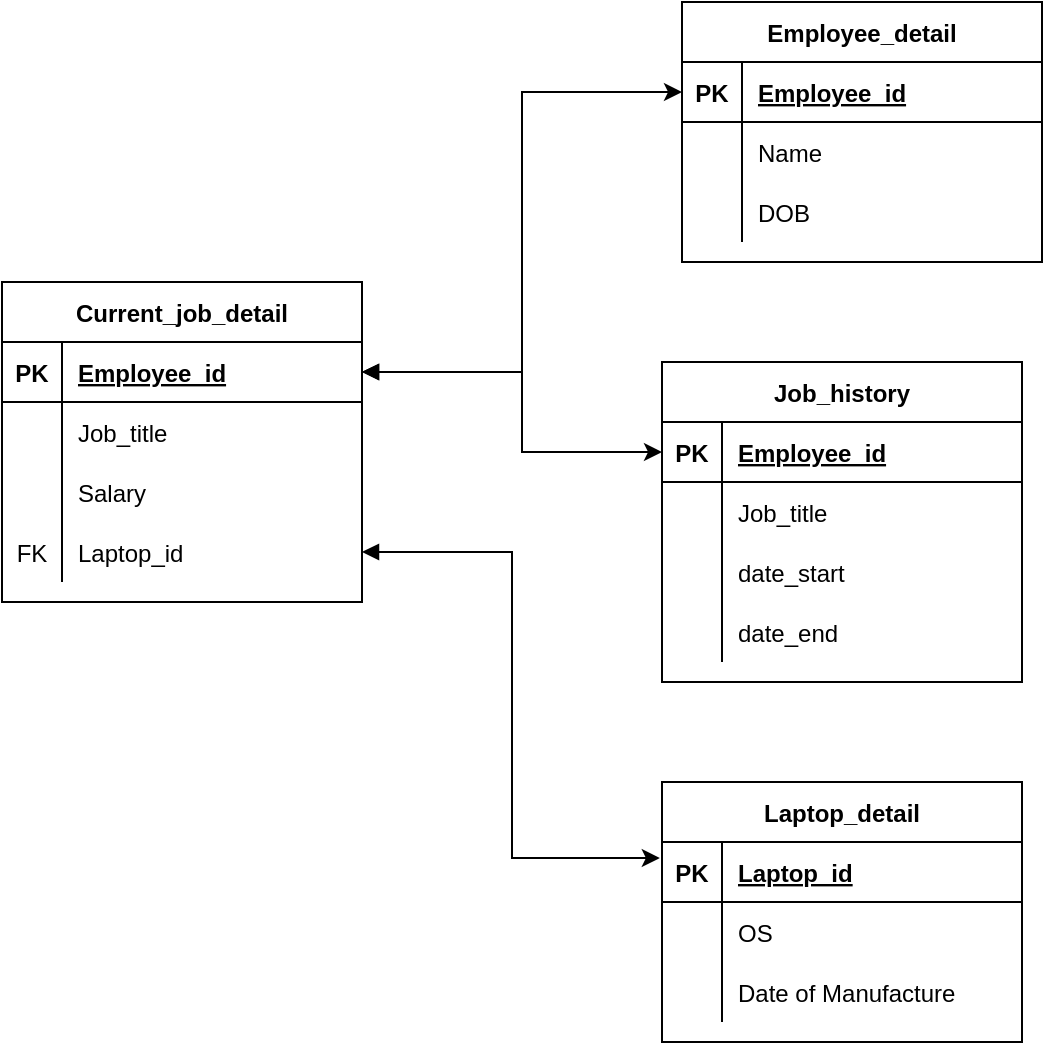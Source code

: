 <mxfile version="16.0.3" type="github"><diagram id="QopUOR_ASiQ9I0S2Pn3k" name="Page-1"><mxGraphModel dx="868" dy="450" grid="1" gridSize="10" guides="1" tooltips="1" connect="1" arrows="1" fold="1" page="1" pageScale="1" pageWidth="827" pageHeight="1169" math="0" shadow="0"><root><mxCell id="0"/><mxCell id="1" parent="0"/><mxCell id="IK2gxHKGpdUX6X_NOB4j-1" value="Employee_detail" style="shape=table;startSize=30;container=1;collapsible=1;childLayout=tableLayout;fixedRows=1;rowLines=0;fontStyle=1;align=center;resizeLast=1;" parent="1" vertex="1"><mxGeometry x="390" y="320" width="180" height="130" as="geometry"/></mxCell><mxCell id="IK2gxHKGpdUX6X_NOB4j-2" value="" style="shape=partialRectangle;collapsible=0;dropTarget=0;pointerEvents=0;fillColor=none;top=0;left=0;bottom=1;right=0;points=[[0,0.5],[1,0.5]];portConstraint=eastwest;" parent="IK2gxHKGpdUX6X_NOB4j-1" vertex="1"><mxGeometry y="30" width="180" height="30" as="geometry"/></mxCell><mxCell id="IK2gxHKGpdUX6X_NOB4j-3" value="PK" style="shape=partialRectangle;connectable=0;fillColor=none;top=0;left=0;bottom=0;right=0;fontStyle=1;overflow=hidden;" parent="IK2gxHKGpdUX6X_NOB4j-2" vertex="1"><mxGeometry width="30" height="30" as="geometry"><mxRectangle width="30" height="30" as="alternateBounds"/></mxGeometry></mxCell><mxCell id="IK2gxHKGpdUX6X_NOB4j-4" value="Employee_id" style="shape=partialRectangle;connectable=0;fillColor=none;top=0;left=0;bottom=0;right=0;align=left;spacingLeft=6;fontStyle=5;overflow=hidden;" parent="IK2gxHKGpdUX6X_NOB4j-2" vertex="1"><mxGeometry x="30" width="150" height="30" as="geometry"><mxRectangle width="150" height="30" as="alternateBounds"/></mxGeometry></mxCell><mxCell id="IK2gxHKGpdUX6X_NOB4j-5" value="" style="shape=partialRectangle;collapsible=0;dropTarget=0;pointerEvents=0;fillColor=none;top=0;left=0;bottom=0;right=0;points=[[0,0.5],[1,0.5]];portConstraint=eastwest;" parent="IK2gxHKGpdUX6X_NOB4j-1" vertex="1"><mxGeometry y="60" width="180" height="30" as="geometry"/></mxCell><mxCell id="IK2gxHKGpdUX6X_NOB4j-6" value="" style="shape=partialRectangle;connectable=0;fillColor=none;top=0;left=0;bottom=0;right=0;editable=1;overflow=hidden;" parent="IK2gxHKGpdUX6X_NOB4j-5" vertex="1"><mxGeometry width="30" height="30" as="geometry"><mxRectangle width="30" height="30" as="alternateBounds"/></mxGeometry></mxCell><mxCell id="IK2gxHKGpdUX6X_NOB4j-7" value="Name" style="shape=partialRectangle;connectable=0;fillColor=none;top=0;left=0;bottom=0;right=0;align=left;spacingLeft=6;overflow=hidden;" parent="IK2gxHKGpdUX6X_NOB4j-5" vertex="1"><mxGeometry x="30" width="150" height="30" as="geometry"><mxRectangle width="150" height="30" as="alternateBounds"/></mxGeometry></mxCell><mxCell id="IK2gxHKGpdUX6X_NOB4j-8" value="" style="shape=partialRectangle;collapsible=0;dropTarget=0;pointerEvents=0;fillColor=none;top=0;left=0;bottom=0;right=0;points=[[0,0.5],[1,0.5]];portConstraint=eastwest;" parent="IK2gxHKGpdUX6X_NOB4j-1" vertex="1"><mxGeometry y="90" width="180" height="30" as="geometry"/></mxCell><mxCell id="IK2gxHKGpdUX6X_NOB4j-9" value="" style="shape=partialRectangle;connectable=0;fillColor=none;top=0;left=0;bottom=0;right=0;editable=1;overflow=hidden;" parent="IK2gxHKGpdUX6X_NOB4j-8" vertex="1"><mxGeometry width="30" height="30" as="geometry"><mxRectangle width="30" height="30" as="alternateBounds"/></mxGeometry></mxCell><mxCell id="IK2gxHKGpdUX6X_NOB4j-10" value="DOB" style="shape=partialRectangle;connectable=0;fillColor=none;top=0;left=0;bottom=0;right=0;align=left;spacingLeft=6;overflow=hidden;" parent="IK2gxHKGpdUX6X_NOB4j-8" vertex="1"><mxGeometry x="30" width="150" height="30" as="geometry"><mxRectangle width="150" height="30" as="alternateBounds"/></mxGeometry></mxCell><mxCell id="sHaTarwi3Er4dbAfRoe2-1" value="Current_job_detail" style="shape=table;startSize=30;container=1;collapsible=1;childLayout=tableLayout;fixedRows=1;rowLines=0;fontStyle=1;align=center;resizeLast=1;" parent="1" vertex="1"><mxGeometry x="50" y="460" width="180" height="160" as="geometry"/></mxCell><mxCell id="sHaTarwi3Er4dbAfRoe2-2" value="" style="shape=partialRectangle;collapsible=0;dropTarget=0;pointerEvents=0;fillColor=none;top=0;left=0;bottom=1;right=0;points=[[0,0.5],[1,0.5]];portConstraint=eastwest;" parent="sHaTarwi3Er4dbAfRoe2-1" vertex="1"><mxGeometry y="30" width="180" height="30" as="geometry"/></mxCell><mxCell id="sHaTarwi3Er4dbAfRoe2-3" value="PK" style="shape=partialRectangle;connectable=0;fillColor=none;top=0;left=0;bottom=0;right=0;fontStyle=1;overflow=hidden;" parent="sHaTarwi3Er4dbAfRoe2-2" vertex="1"><mxGeometry width="30" height="30" as="geometry"><mxRectangle width="30" height="30" as="alternateBounds"/></mxGeometry></mxCell><mxCell id="sHaTarwi3Er4dbAfRoe2-4" value="Employee_id" style="shape=partialRectangle;connectable=0;fillColor=none;top=0;left=0;bottom=0;right=0;align=left;spacingLeft=6;fontStyle=5;overflow=hidden;" parent="sHaTarwi3Er4dbAfRoe2-2" vertex="1"><mxGeometry x="30" width="150" height="30" as="geometry"><mxRectangle width="150" height="30" as="alternateBounds"/></mxGeometry></mxCell><mxCell id="sHaTarwi3Er4dbAfRoe2-5" value="" style="shape=partialRectangle;collapsible=0;dropTarget=0;pointerEvents=0;fillColor=none;top=0;left=0;bottom=0;right=0;points=[[0,0.5],[1,0.5]];portConstraint=eastwest;" parent="sHaTarwi3Er4dbAfRoe2-1" vertex="1"><mxGeometry y="60" width="180" height="30" as="geometry"/></mxCell><mxCell id="sHaTarwi3Er4dbAfRoe2-6" value="" style="shape=partialRectangle;connectable=0;fillColor=none;top=0;left=0;bottom=0;right=0;editable=1;overflow=hidden;" parent="sHaTarwi3Er4dbAfRoe2-5" vertex="1"><mxGeometry width="30" height="30" as="geometry"><mxRectangle width="30" height="30" as="alternateBounds"/></mxGeometry></mxCell><mxCell id="sHaTarwi3Er4dbAfRoe2-7" value="Job_title" style="shape=partialRectangle;connectable=0;fillColor=none;top=0;left=0;bottom=0;right=0;align=left;spacingLeft=6;overflow=hidden;" parent="sHaTarwi3Er4dbAfRoe2-5" vertex="1"><mxGeometry x="30" width="150" height="30" as="geometry"><mxRectangle width="150" height="30" as="alternateBounds"/></mxGeometry></mxCell><mxCell id="sHaTarwi3Er4dbAfRoe2-8" value="" style="shape=partialRectangle;collapsible=0;dropTarget=0;pointerEvents=0;fillColor=none;top=0;left=0;bottom=0;right=0;points=[[0,0.5],[1,0.5]];portConstraint=eastwest;" parent="sHaTarwi3Er4dbAfRoe2-1" vertex="1"><mxGeometry y="90" width="180" height="30" as="geometry"/></mxCell><mxCell id="sHaTarwi3Er4dbAfRoe2-9" value="" style="shape=partialRectangle;connectable=0;fillColor=none;top=0;left=0;bottom=0;right=0;editable=1;overflow=hidden;" parent="sHaTarwi3Er4dbAfRoe2-8" vertex="1"><mxGeometry width="30" height="30" as="geometry"><mxRectangle width="30" height="30" as="alternateBounds"/></mxGeometry></mxCell><mxCell id="sHaTarwi3Er4dbAfRoe2-10" value="Salary" style="shape=partialRectangle;connectable=0;fillColor=none;top=0;left=0;bottom=0;right=0;align=left;spacingLeft=6;overflow=hidden;" parent="sHaTarwi3Er4dbAfRoe2-8" vertex="1"><mxGeometry x="30" width="150" height="30" as="geometry"><mxRectangle width="150" height="30" as="alternateBounds"/></mxGeometry></mxCell><mxCell id="sHaTarwi3Er4dbAfRoe2-11" value="" style="shape=partialRectangle;collapsible=0;dropTarget=0;pointerEvents=0;fillColor=none;top=0;left=0;bottom=0;right=0;points=[[0,0.5],[1,0.5]];portConstraint=eastwest;" parent="sHaTarwi3Er4dbAfRoe2-1" vertex="1"><mxGeometry y="120" width="180" height="30" as="geometry"/></mxCell><mxCell id="sHaTarwi3Er4dbAfRoe2-12" value="FK" style="shape=partialRectangle;connectable=0;fillColor=none;top=0;left=0;bottom=0;right=0;editable=1;overflow=hidden;" parent="sHaTarwi3Er4dbAfRoe2-11" vertex="1"><mxGeometry width="30" height="30" as="geometry"><mxRectangle width="30" height="30" as="alternateBounds"/></mxGeometry></mxCell><mxCell id="sHaTarwi3Er4dbAfRoe2-13" value="Laptop_id" style="shape=partialRectangle;connectable=0;fillColor=none;top=0;left=0;bottom=0;right=0;align=left;spacingLeft=6;overflow=hidden;" parent="sHaTarwi3Er4dbAfRoe2-11" vertex="1"><mxGeometry x="30" width="150" height="30" as="geometry"><mxRectangle width="150" height="30" as="alternateBounds"/></mxGeometry></mxCell><mxCell id="sHaTarwi3Er4dbAfRoe2-14" value="Laptop_detail" style="shape=table;startSize=30;container=1;collapsible=1;childLayout=tableLayout;fixedRows=1;rowLines=0;fontStyle=1;align=center;resizeLast=1;" parent="1" vertex="1"><mxGeometry x="380" y="710" width="180" height="130" as="geometry"/></mxCell><mxCell id="sHaTarwi3Er4dbAfRoe2-15" value="" style="shape=partialRectangle;collapsible=0;dropTarget=0;pointerEvents=0;fillColor=none;top=0;left=0;bottom=1;right=0;points=[[0,0.5],[1,0.5]];portConstraint=eastwest;" parent="sHaTarwi3Er4dbAfRoe2-14" vertex="1"><mxGeometry y="30" width="180" height="30" as="geometry"/></mxCell><mxCell id="sHaTarwi3Er4dbAfRoe2-16" value="PK" style="shape=partialRectangle;connectable=0;fillColor=none;top=0;left=0;bottom=0;right=0;fontStyle=1;overflow=hidden;" parent="sHaTarwi3Er4dbAfRoe2-15" vertex="1"><mxGeometry width="30" height="30" as="geometry"><mxRectangle width="30" height="30" as="alternateBounds"/></mxGeometry></mxCell><mxCell id="sHaTarwi3Er4dbAfRoe2-17" value="Laptop_id" style="shape=partialRectangle;connectable=0;fillColor=none;top=0;left=0;bottom=0;right=0;align=left;spacingLeft=6;fontStyle=5;overflow=hidden;" parent="sHaTarwi3Er4dbAfRoe2-15" vertex="1"><mxGeometry x="30" width="150" height="30" as="geometry"><mxRectangle width="150" height="30" as="alternateBounds"/></mxGeometry></mxCell><mxCell id="sHaTarwi3Er4dbAfRoe2-18" value="" style="shape=partialRectangle;collapsible=0;dropTarget=0;pointerEvents=0;fillColor=none;top=0;left=0;bottom=0;right=0;points=[[0,0.5],[1,0.5]];portConstraint=eastwest;" parent="sHaTarwi3Er4dbAfRoe2-14" vertex="1"><mxGeometry y="60" width="180" height="30" as="geometry"/></mxCell><mxCell id="sHaTarwi3Er4dbAfRoe2-19" value="" style="shape=partialRectangle;connectable=0;fillColor=none;top=0;left=0;bottom=0;right=0;editable=1;overflow=hidden;" parent="sHaTarwi3Er4dbAfRoe2-18" vertex="1"><mxGeometry width="30" height="30" as="geometry"><mxRectangle width="30" height="30" as="alternateBounds"/></mxGeometry></mxCell><mxCell id="sHaTarwi3Er4dbAfRoe2-20" value="OS" style="shape=partialRectangle;connectable=0;fillColor=none;top=0;left=0;bottom=0;right=0;align=left;spacingLeft=6;overflow=hidden;" parent="sHaTarwi3Er4dbAfRoe2-18" vertex="1"><mxGeometry x="30" width="150" height="30" as="geometry"><mxRectangle width="150" height="30" as="alternateBounds"/></mxGeometry></mxCell><mxCell id="sHaTarwi3Er4dbAfRoe2-21" value="" style="shape=partialRectangle;collapsible=0;dropTarget=0;pointerEvents=0;fillColor=none;top=0;left=0;bottom=0;right=0;points=[[0,0.5],[1,0.5]];portConstraint=eastwest;" parent="sHaTarwi3Er4dbAfRoe2-14" vertex="1"><mxGeometry y="90" width="180" height="30" as="geometry"/></mxCell><mxCell id="sHaTarwi3Er4dbAfRoe2-22" value="" style="shape=partialRectangle;connectable=0;fillColor=none;top=0;left=0;bottom=0;right=0;editable=1;overflow=hidden;" parent="sHaTarwi3Er4dbAfRoe2-21" vertex="1"><mxGeometry width="30" height="30" as="geometry"><mxRectangle width="30" height="30" as="alternateBounds"/></mxGeometry></mxCell><mxCell id="sHaTarwi3Er4dbAfRoe2-23" value="Date of Manufacture" style="shape=partialRectangle;connectable=0;fillColor=none;top=0;left=0;bottom=0;right=0;align=left;spacingLeft=6;overflow=hidden;" parent="sHaTarwi3Er4dbAfRoe2-21" vertex="1"><mxGeometry x="30" width="150" height="30" as="geometry"><mxRectangle width="150" height="30" as="alternateBounds"/></mxGeometry></mxCell><mxCell id="sHaTarwi3Er4dbAfRoe2-24" value="Job_history" style="shape=table;startSize=30;container=1;collapsible=1;childLayout=tableLayout;fixedRows=1;rowLines=0;fontStyle=1;align=center;resizeLast=1;" parent="1" vertex="1"><mxGeometry x="380" y="500" width="180" height="160" as="geometry"/></mxCell><mxCell id="sHaTarwi3Er4dbAfRoe2-25" value="" style="shape=partialRectangle;collapsible=0;dropTarget=0;pointerEvents=0;fillColor=none;top=0;left=0;bottom=1;right=0;points=[[0,0.5],[1,0.5]];portConstraint=eastwest;" parent="sHaTarwi3Er4dbAfRoe2-24" vertex="1"><mxGeometry y="30" width="180" height="30" as="geometry"/></mxCell><mxCell id="sHaTarwi3Er4dbAfRoe2-26" value="PK" style="shape=partialRectangle;connectable=0;fillColor=none;top=0;left=0;bottom=0;right=0;fontStyle=1;overflow=hidden;" parent="sHaTarwi3Er4dbAfRoe2-25" vertex="1"><mxGeometry width="30" height="30" as="geometry"><mxRectangle width="30" height="30" as="alternateBounds"/></mxGeometry></mxCell><mxCell id="sHaTarwi3Er4dbAfRoe2-27" value="Employee_id" style="shape=partialRectangle;connectable=0;fillColor=none;top=0;left=0;bottom=0;right=0;align=left;spacingLeft=6;fontStyle=5;overflow=hidden;" parent="sHaTarwi3Er4dbAfRoe2-25" vertex="1"><mxGeometry x="30" width="150" height="30" as="geometry"><mxRectangle width="150" height="30" as="alternateBounds"/></mxGeometry></mxCell><mxCell id="sHaTarwi3Er4dbAfRoe2-28" value="" style="shape=partialRectangle;collapsible=0;dropTarget=0;pointerEvents=0;fillColor=none;top=0;left=0;bottom=0;right=0;points=[[0,0.5],[1,0.5]];portConstraint=eastwest;" parent="sHaTarwi3Er4dbAfRoe2-24" vertex="1"><mxGeometry y="60" width="180" height="30" as="geometry"/></mxCell><mxCell id="sHaTarwi3Er4dbAfRoe2-29" value="" style="shape=partialRectangle;connectable=0;fillColor=none;top=0;left=0;bottom=0;right=0;editable=1;overflow=hidden;" parent="sHaTarwi3Er4dbAfRoe2-28" vertex="1"><mxGeometry width="30" height="30" as="geometry"><mxRectangle width="30" height="30" as="alternateBounds"/></mxGeometry></mxCell><mxCell id="sHaTarwi3Er4dbAfRoe2-30" value="Job_title" style="shape=partialRectangle;connectable=0;fillColor=none;top=0;left=0;bottom=0;right=0;align=left;spacingLeft=6;overflow=hidden;" parent="sHaTarwi3Er4dbAfRoe2-28" vertex="1"><mxGeometry x="30" width="150" height="30" as="geometry"><mxRectangle width="150" height="30" as="alternateBounds"/></mxGeometry></mxCell><mxCell id="sHaTarwi3Er4dbAfRoe2-31" value="" style="shape=partialRectangle;collapsible=0;dropTarget=0;pointerEvents=0;fillColor=none;top=0;left=0;bottom=0;right=0;points=[[0,0.5],[1,0.5]];portConstraint=eastwest;" parent="sHaTarwi3Er4dbAfRoe2-24" vertex="1"><mxGeometry y="90" width="180" height="30" as="geometry"/></mxCell><mxCell id="sHaTarwi3Er4dbAfRoe2-32" value="" style="shape=partialRectangle;connectable=0;fillColor=none;top=0;left=0;bottom=0;right=0;editable=1;overflow=hidden;" parent="sHaTarwi3Er4dbAfRoe2-31" vertex="1"><mxGeometry width="30" height="30" as="geometry"><mxRectangle width="30" height="30" as="alternateBounds"/></mxGeometry></mxCell><mxCell id="sHaTarwi3Er4dbAfRoe2-33" value="date_start" style="shape=partialRectangle;connectable=0;fillColor=none;top=0;left=0;bottom=0;right=0;align=left;spacingLeft=6;overflow=hidden;" parent="sHaTarwi3Er4dbAfRoe2-31" vertex="1"><mxGeometry x="30" width="150" height="30" as="geometry"><mxRectangle width="150" height="30" as="alternateBounds"/></mxGeometry></mxCell><mxCell id="sHaTarwi3Er4dbAfRoe2-34" value="" style="shape=partialRectangle;collapsible=0;dropTarget=0;pointerEvents=0;fillColor=none;top=0;left=0;bottom=0;right=0;points=[[0,0.5],[1,0.5]];portConstraint=eastwest;" parent="sHaTarwi3Er4dbAfRoe2-24" vertex="1"><mxGeometry y="120" width="180" height="30" as="geometry"/></mxCell><mxCell id="sHaTarwi3Er4dbAfRoe2-35" value="" style="shape=partialRectangle;connectable=0;fillColor=none;top=0;left=0;bottom=0;right=0;editable=1;overflow=hidden;" parent="sHaTarwi3Er4dbAfRoe2-34" vertex="1"><mxGeometry width="30" height="30" as="geometry"><mxRectangle width="30" height="30" as="alternateBounds"/></mxGeometry></mxCell><mxCell id="sHaTarwi3Er4dbAfRoe2-36" value="date_end" style="shape=partialRectangle;connectable=0;fillColor=none;top=0;left=0;bottom=0;right=0;align=left;spacingLeft=6;overflow=hidden;" parent="sHaTarwi3Er4dbAfRoe2-34" vertex="1"><mxGeometry x="30" width="150" height="30" as="geometry"><mxRectangle width="150" height="30" as="alternateBounds"/></mxGeometry></mxCell><mxCell id="sHaTarwi3Er4dbAfRoe2-41" style="edgeStyle=orthogonalEdgeStyle;rounded=0;orthogonalLoop=1;jettySize=auto;html=1;exitX=1;exitY=0.5;exitDx=0;exitDy=0;entryX=0;entryY=0.5;entryDx=0;entryDy=0;startArrow=block;startFill=1;" parent="1" source="sHaTarwi3Er4dbAfRoe2-2" target="IK2gxHKGpdUX6X_NOB4j-2" edge="1"><mxGeometry relative="1" as="geometry"/></mxCell><mxCell id="sHaTarwi3Er4dbAfRoe2-56" style="edgeStyle=orthogonalEdgeStyle;rounded=0;orthogonalLoop=1;jettySize=auto;html=1;exitX=1;exitY=0.5;exitDx=0;exitDy=0;entryX=0;entryY=0.5;entryDx=0;entryDy=0;startArrow=block;startFill=1;" parent="1" source="sHaTarwi3Er4dbAfRoe2-2" target="sHaTarwi3Er4dbAfRoe2-25" edge="1"><mxGeometry relative="1" as="geometry"><mxPoint x="270" y="570" as="sourcePoint"/><mxPoint x="430" y="430" as="targetPoint"/><Array as="points"><mxPoint x="310" y="505"/><mxPoint x="310" y="545"/></Array></mxGeometry></mxCell><mxCell id="sHaTarwi3Er4dbAfRoe2-57" style="edgeStyle=orthogonalEdgeStyle;rounded=0;orthogonalLoop=1;jettySize=auto;html=1;exitX=1;exitY=0.5;exitDx=0;exitDy=0;entryX=-0.006;entryY=0.267;entryDx=0;entryDy=0;startArrow=block;startFill=1;entryPerimeter=0;" parent="1" source="sHaTarwi3Er4dbAfRoe2-11" target="sHaTarwi3Er4dbAfRoe2-15" edge="1"><mxGeometry relative="1" as="geometry"><mxPoint x="280" y="610" as="sourcePoint"/><mxPoint x="440" y="470" as="targetPoint"/></mxGeometry></mxCell></root></mxGraphModel></diagram></mxfile>